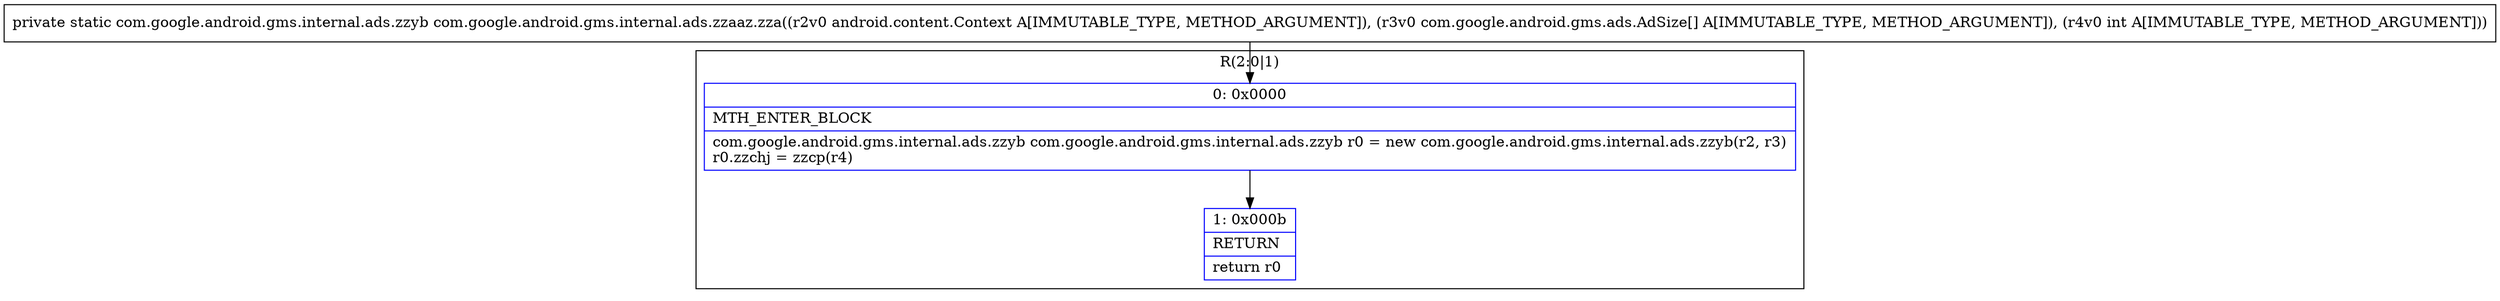 digraph "CFG forcom.google.android.gms.internal.ads.zzaaz.zza(Landroid\/content\/Context;[Lcom\/google\/android\/gms\/ads\/AdSize;I)Lcom\/google\/android\/gms\/internal\/ads\/zzyb;" {
subgraph cluster_Region_1472915064 {
label = "R(2:0|1)";
node [shape=record,color=blue];
Node_0 [shape=record,label="{0\:\ 0x0000|MTH_ENTER_BLOCK\l|com.google.android.gms.internal.ads.zzyb com.google.android.gms.internal.ads.zzyb r0 = new com.google.android.gms.internal.ads.zzyb(r2, r3)\lr0.zzchj = zzcp(r4)\l}"];
Node_1 [shape=record,label="{1\:\ 0x000b|RETURN\l|return r0\l}"];
}
MethodNode[shape=record,label="{private static com.google.android.gms.internal.ads.zzyb com.google.android.gms.internal.ads.zzaaz.zza((r2v0 android.content.Context A[IMMUTABLE_TYPE, METHOD_ARGUMENT]), (r3v0 com.google.android.gms.ads.AdSize[] A[IMMUTABLE_TYPE, METHOD_ARGUMENT]), (r4v0 int A[IMMUTABLE_TYPE, METHOD_ARGUMENT])) }"];
MethodNode -> Node_0;
Node_0 -> Node_1;
}

